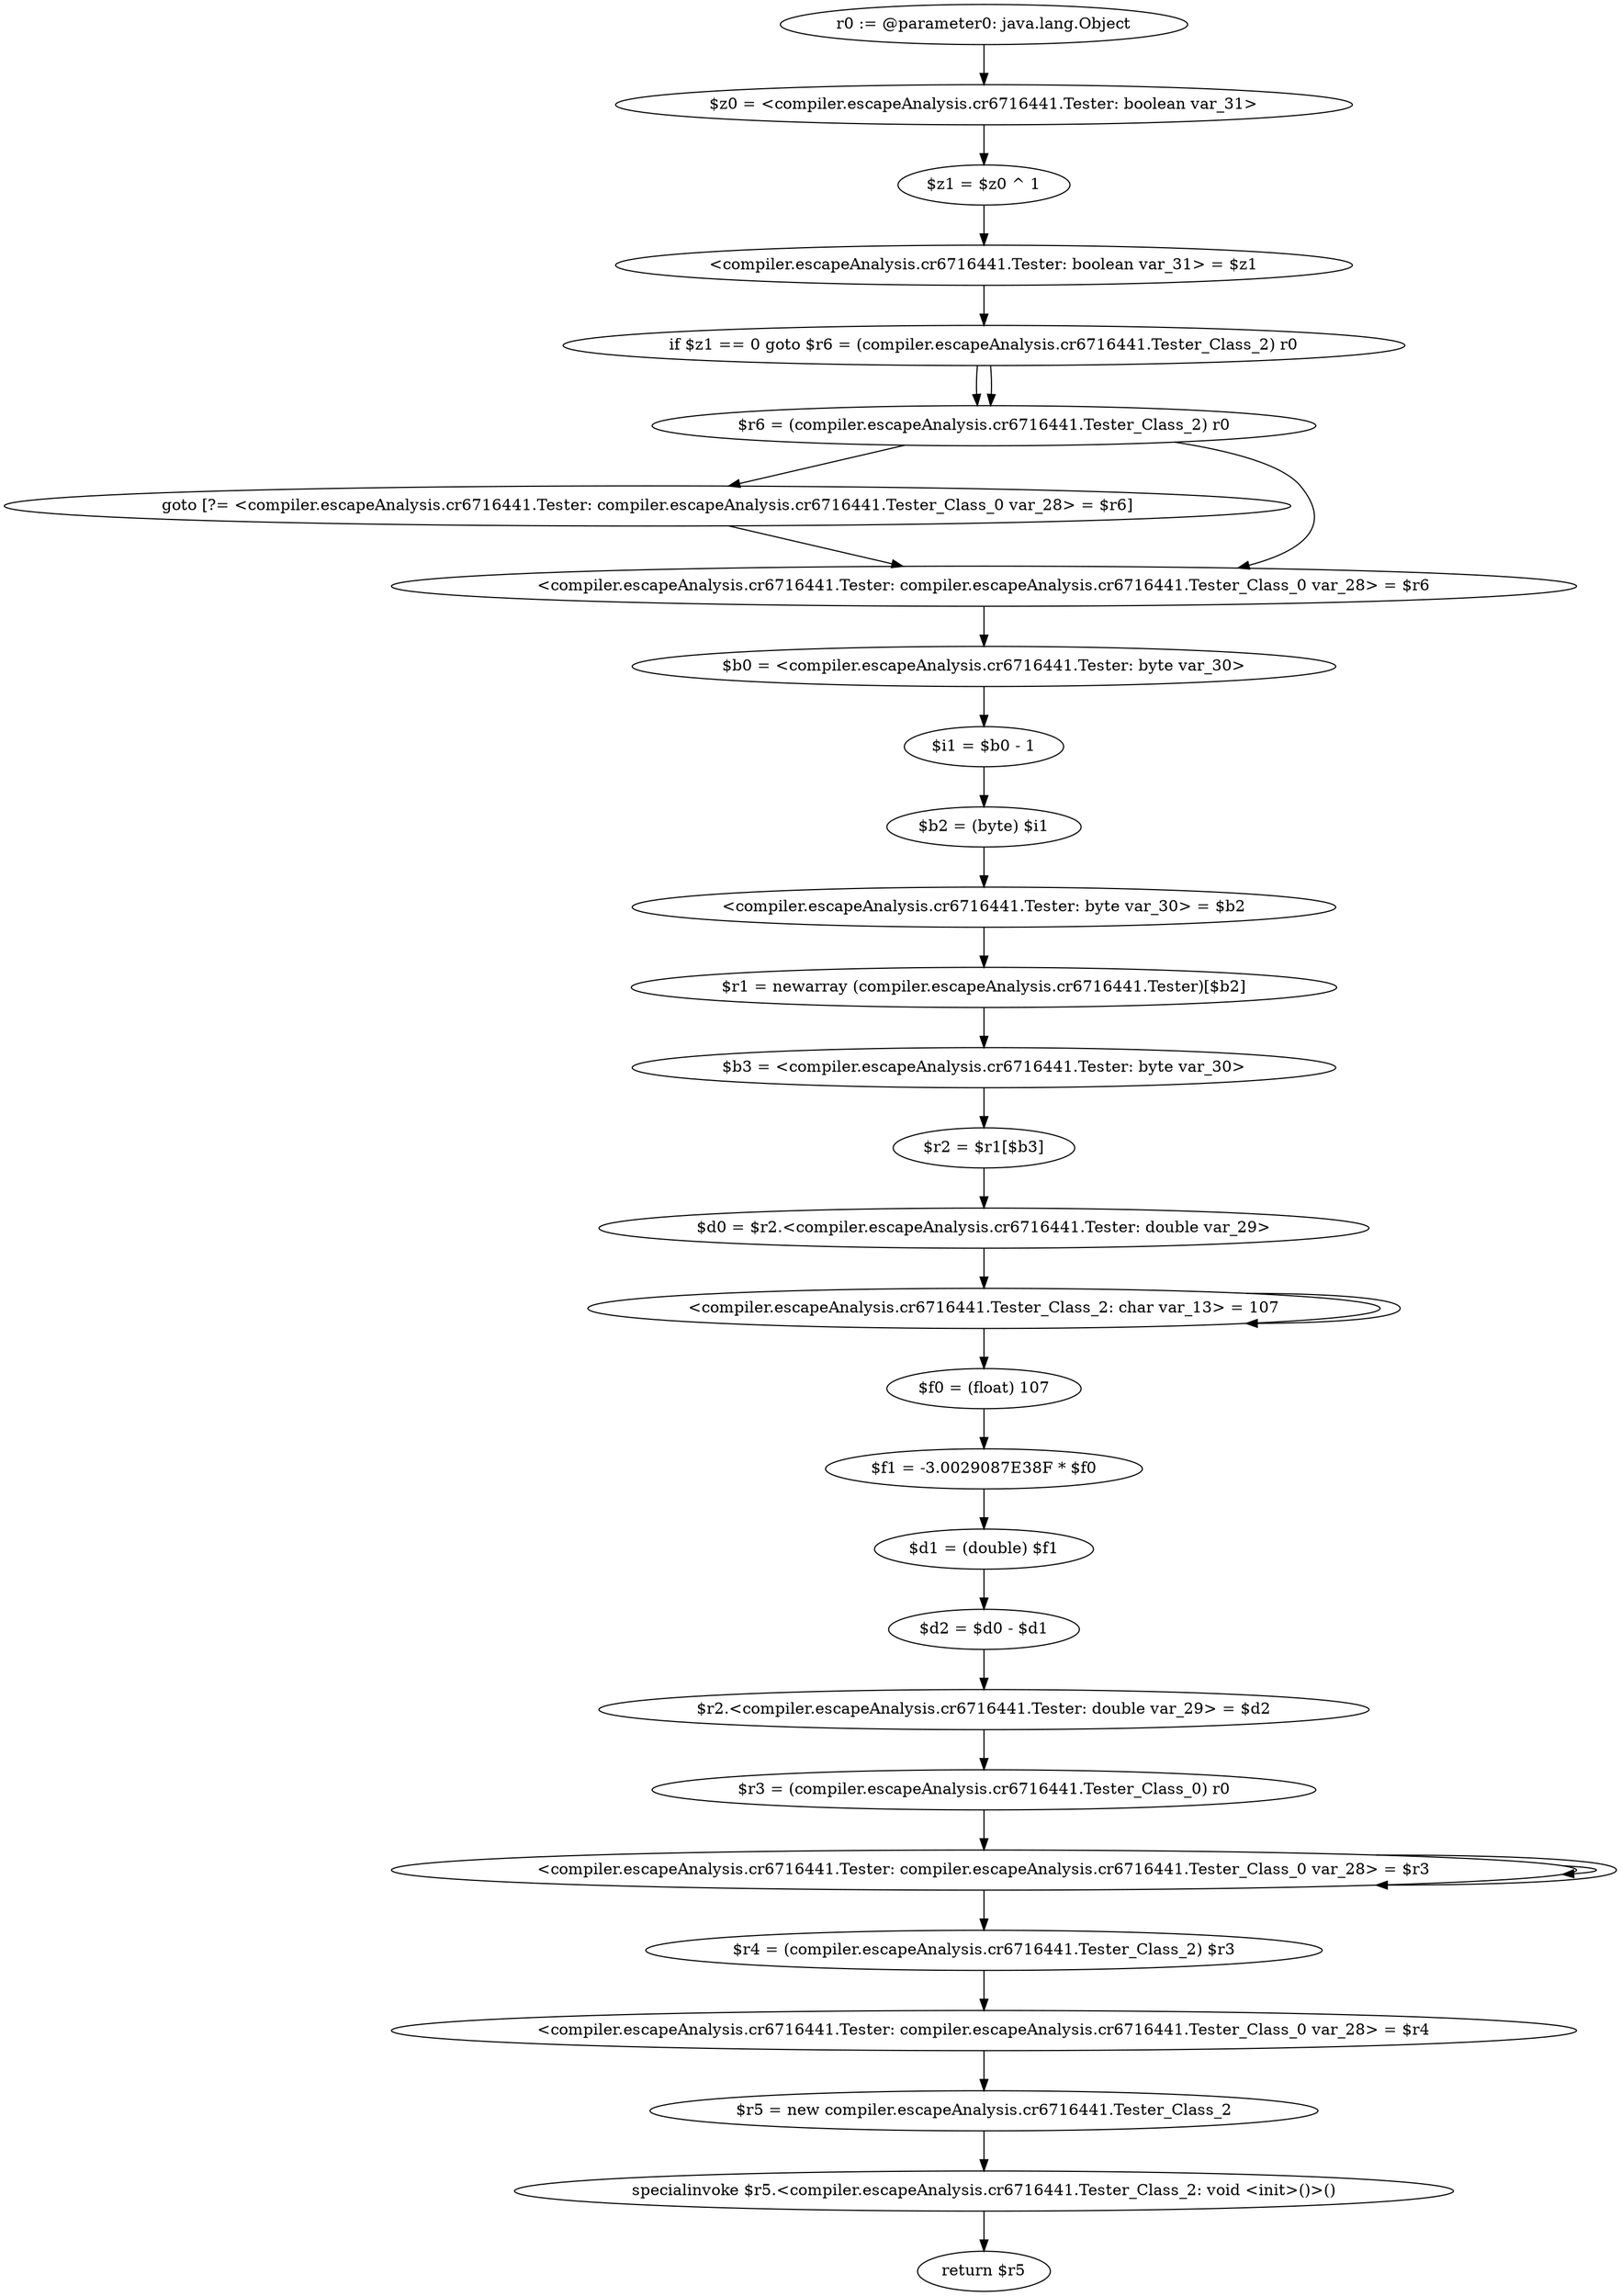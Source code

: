 digraph "unitGraph" {
    "r0 := @parameter0: java.lang.Object"
    "$z0 = <compiler.escapeAnalysis.cr6716441.Tester: boolean var_31>"
    "$z1 = $z0 ^ 1"
    "<compiler.escapeAnalysis.cr6716441.Tester: boolean var_31> = $z1"
    "if $z1 == 0 goto $r6 = (compiler.escapeAnalysis.cr6716441.Tester_Class_2) r0"
    "$r6 = (compiler.escapeAnalysis.cr6716441.Tester_Class_2) r0"
    "goto [?= <compiler.escapeAnalysis.cr6716441.Tester: compiler.escapeAnalysis.cr6716441.Tester_Class_0 var_28> = $r6]"
    "<compiler.escapeAnalysis.cr6716441.Tester: compiler.escapeAnalysis.cr6716441.Tester_Class_0 var_28> = $r6"
    "$b0 = <compiler.escapeAnalysis.cr6716441.Tester: byte var_30>"
    "$i1 = $b0 - 1"
    "$b2 = (byte) $i1"
    "<compiler.escapeAnalysis.cr6716441.Tester: byte var_30> = $b2"
    "$r1 = newarray (compiler.escapeAnalysis.cr6716441.Tester)[$b2]"
    "$b3 = <compiler.escapeAnalysis.cr6716441.Tester: byte var_30>"
    "$r2 = $r1[$b3]"
    "$d0 = $r2.<compiler.escapeAnalysis.cr6716441.Tester: double var_29>"
    "<compiler.escapeAnalysis.cr6716441.Tester_Class_2: char var_13> = 107"
    "$f0 = (float) 107"
    "$f1 = -3.0029087E38F * $f0"
    "$d1 = (double) $f1"
    "$d2 = $d0 - $d1"
    "$r2.<compiler.escapeAnalysis.cr6716441.Tester: double var_29> = $d2"
    "$r3 = (compiler.escapeAnalysis.cr6716441.Tester_Class_0) r0"
    "<compiler.escapeAnalysis.cr6716441.Tester: compiler.escapeAnalysis.cr6716441.Tester_Class_0 var_28> = $r3"
    "$r4 = (compiler.escapeAnalysis.cr6716441.Tester_Class_2) $r3"
    "<compiler.escapeAnalysis.cr6716441.Tester: compiler.escapeAnalysis.cr6716441.Tester_Class_0 var_28> = $r4"
    "$r5 = new compiler.escapeAnalysis.cr6716441.Tester_Class_2"
    "specialinvoke $r5.<compiler.escapeAnalysis.cr6716441.Tester_Class_2: void <init>()>()"
    "return $r5"
    "r0 := @parameter0: java.lang.Object"->"$z0 = <compiler.escapeAnalysis.cr6716441.Tester: boolean var_31>";
    "$z0 = <compiler.escapeAnalysis.cr6716441.Tester: boolean var_31>"->"$z1 = $z0 ^ 1";
    "$z1 = $z0 ^ 1"->"<compiler.escapeAnalysis.cr6716441.Tester: boolean var_31> = $z1";
    "<compiler.escapeAnalysis.cr6716441.Tester: boolean var_31> = $z1"->"if $z1 == 0 goto $r6 = (compiler.escapeAnalysis.cr6716441.Tester_Class_2) r0";
    "if $z1 == 0 goto $r6 = (compiler.escapeAnalysis.cr6716441.Tester_Class_2) r0"->"$r6 = (compiler.escapeAnalysis.cr6716441.Tester_Class_2) r0";
    "if $z1 == 0 goto $r6 = (compiler.escapeAnalysis.cr6716441.Tester_Class_2) r0"->"$r6 = (compiler.escapeAnalysis.cr6716441.Tester_Class_2) r0";
    "$r6 = (compiler.escapeAnalysis.cr6716441.Tester_Class_2) r0"->"goto [?= <compiler.escapeAnalysis.cr6716441.Tester: compiler.escapeAnalysis.cr6716441.Tester_Class_0 var_28> = $r6]";
    "goto [?= <compiler.escapeAnalysis.cr6716441.Tester: compiler.escapeAnalysis.cr6716441.Tester_Class_0 var_28> = $r6]"->"<compiler.escapeAnalysis.cr6716441.Tester: compiler.escapeAnalysis.cr6716441.Tester_Class_0 var_28> = $r6";
    "$r6 = (compiler.escapeAnalysis.cr6716441.Tester_Class_2) r0"->"<compiler.escapeAnalysis.cr6716441.Tester: compiler.escapeAnalysis.cr6716441.Tester_Class_0 var_28> = $r6";
    "<compiler.escapeAnalysis.cr6716441.Tester: compiler.escapeAnalysis.cr6716441.Tester_Class_0 var_28> = $r6"->"$b0 = <compiler.escapeAnalysis.cr6716441.Tester: byte var_30>";
    "$b0 = <compiler.escapeAnalysis.cr6716441.Tester: byte var_30>"->"$i1 = $b0 - 1";
    "$i1 = $b0 - 1"->"$b2 = (byte) $i1";
    "$b2 = (byte) $i1"->"<compiler.escapeAnalysis.cr6716441.Tester: byte var_30> = $b2";
    "<compiler.escapeAnalysis.cr6716441.Tester: byte var_30> = $b2"->"$r1 = newarray (compiler.escapeAnalysis.cr6716441.Tester)[$b2]";
    "$r1 = newarray (compiler.escapeAnalysis.cr6716441.Tester)[$b2]"->"$b3 = <compiler.escapeAnalysis.cr6716441.Tester: byte var_30>";
    "$b3 = <compiler.escapeAnalysis.cr6716441.Tester: byte var_30>"->"$r2 = $r1[$b3]";
    "$r2 = $r1[$b3]"->"$d0 = $r2.<compiler.escapeAnalysis.cr6716441.Tester: double var_29>";
    "$d0 = $r2.<compiler.escapeAnalysis.cr6716441.Tester: double var_29>"->"<compiler.escapeAnalysis.cr6716441.Tester_Class_2: char var_13> = 107";
    "<compiler.escapeAnalysis.cr6716441.Tester_Class_2: char var_13> = 107"->"<compiler.escapeAnalysis.cr6716441.Tester_Class_2: char var_13> = 107";
    "<compiler.escapeAnalysis.cr6716441.Tester_Class_2: char var_13> = 107"->"$f0 = (float) 107";
    "$f0 = (float) 107"->"$f1 = -3.0029087E38F * $f0";
    "$f1 = -3.0029087E38F * $f0"->"$d1 = (double) $f1";
    "$d1 = (double) $f1"->"$d2 = $d0 - $d1";
    "$d2 = $d0 - $d1"->"$r2.<compiler.escapeAnalysis.cr6716441.Tester: double var_29> = $d2";
    "$r2.<compiler.escapeAnalysis.cr6716441.Tester: double var_29> = $d2"->"$r3 = (compiler.escapeAnalysis.cr6716441.Tester_Class_0) r0";
    "$r3 = (compiler.escapeAnalysis.cr6716441.Tester_Class_0) r0"->"<compiler.escapeAnalysis.cr6716441.Tester: compiler.escapeAnalysis.cr6716441.Tester_Class_0 var_28> = $r3";
    "<compiler.escapeAnalysis.cr6716441.Tester: compiler.escapeAnalysis.cr6716441.Tester_Class_0 var_28> = $r3"->"<compiler.escapeAnalysis.cr6716441.Tester: compiler.escapeAnalysis.cr6716441.Tester_Class_0 var_28> = $r3";
    "<compiler.escapeAnalysis.cr6716441.Tester: compiler.escapeAnalysis.cr6716441.Tester_Class_0 var_28> = $r3"->"<compiler.escapeAnalysis.cr6716441.Tester: compiler.escapeAnalysis.cr6716441.Tester_Class_0 var_28> = $r3";
    "<compiler.escapeAnalysis.cr6716441.Tester: compiler.escapeAnalysis.cr6716441.Tester_Class_0 var_28> = $r3"->"$r4 = (compiler.escapeAnalysis.cr6716441.Tester_Class_2) $r3";
    "$r4 = (compiler.escapeAnalysis.cr6716441.Tester_Class_2) $r3"->"<compiler.escapeAnalysis.cr6716441.Tester: compiler.escapeAnalysis.cr6716441.Tester_Class_0 var_28> = $r4";
    "<compiler.escapeAnalysis.cr6716441.Tester: compiler.escapeAnalysis.cr6716441.Tester_Class_0 var_28> = $r4"->"$r5 = new compiler.escapeAnalysis.cr6716441.Tester_Class_2";
    "$r5 = new compiler.escapeAnalysis.cr6716441.Tester_Class_2"->"specialinvoke $r5.<compiler.escapeAnalysis.cr6716441.Tester_Class_2: void <init>()>()";
    "specialinvoke $r5.<compiler.escapeAnalysis.cr6716441.Tester_Class_2: void <init>()>()"->"return $r5";
}
